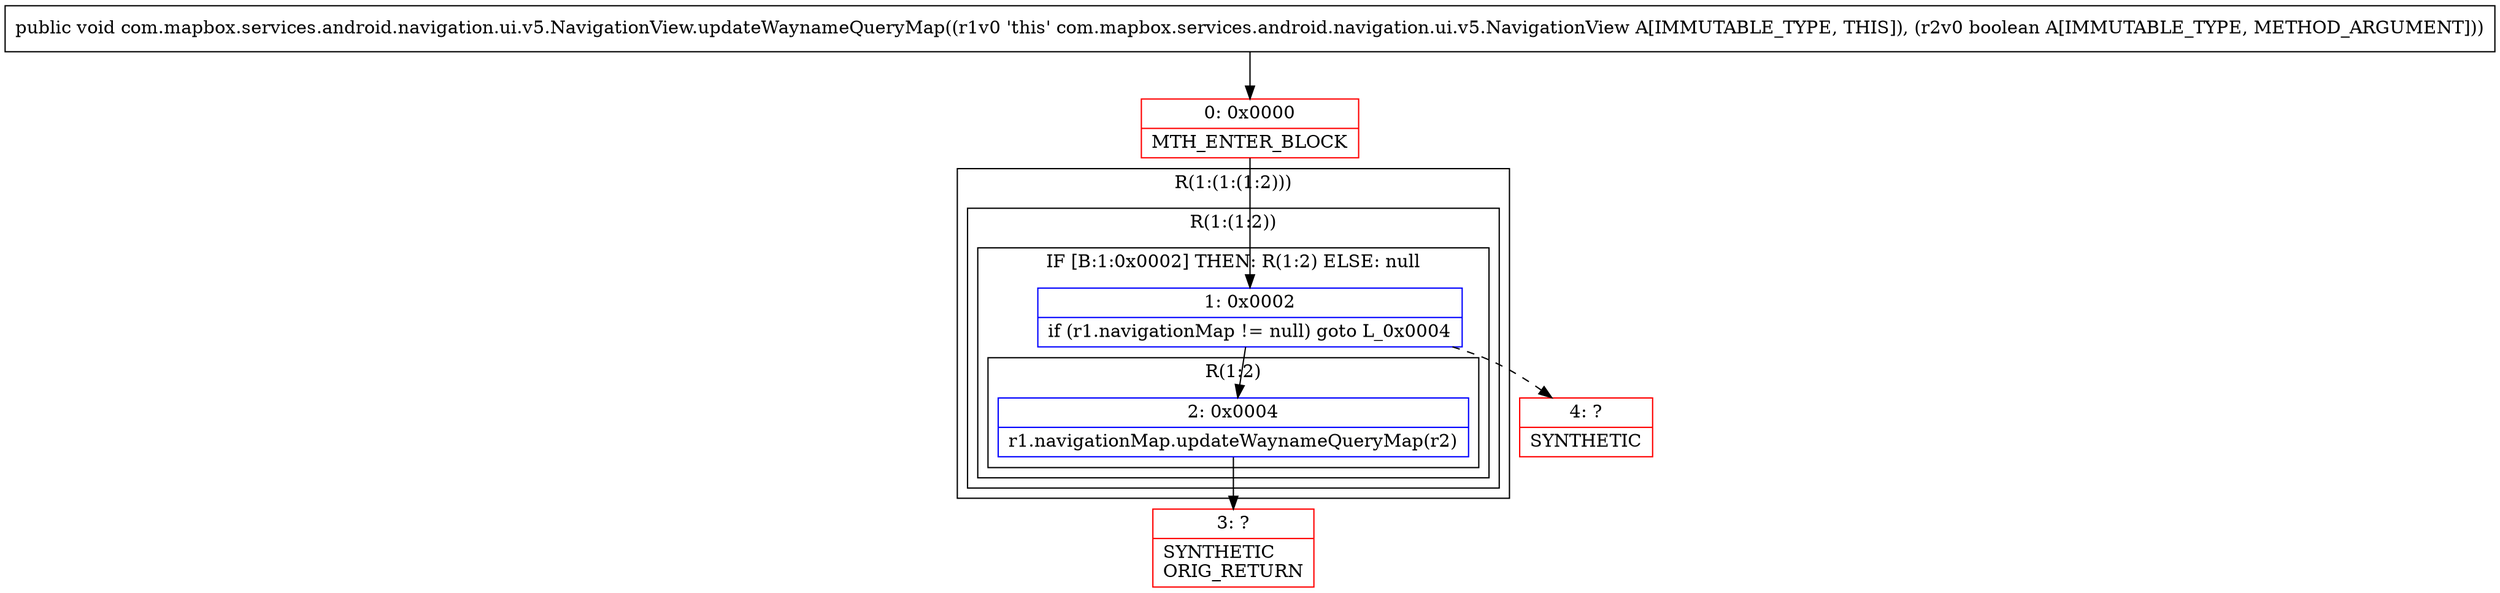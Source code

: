 digraph "CFG forcom.mapbox.services.android.navigation.ui.v5.NavigationView.updateWaynameQueryMap(Z)V" {
subgraph cluster_Region_1598916929 {
label = "R(1:(1:(1:2)))";
node [shape=record,color=blue];
subgraph cluster_Region_1105560556 {
label = "R(1:(1:2))";
node [shape=record,color=blue];
subgraph cluster_IfRegion_1378511556 {
label = "IF [B:1:0x0002] THEN: R(1:2) ELSE: null";
node [shape=record,color=blue];
Node_1 [shape=record,label="{1\:\ 0x0002|if (r1.navigationMap != null) goto L_0x0004\l}"];
subgraph cluster_Region_1282443818 {
label = "R(1:2)";
node [shape=record,color=blue];
Node_2 [shape=record,label="{2\:\ 0x0004|r1.navigationMap.updateWaynameQueryMap(r2)\l}"];
}
}
}
}
Node_0 [shape=record,color=red,label="{0\:\ 0x0000|MTH_ENTER_BLOCK\l}"];
Node_3 [shape=record,color=red,label="{3\:\ ?|SYNTHETIC\lORIG_RETURN\l}"];
Node_4 [shape=record,color=red,label="{4\:\ ?|SYNTHETIC\l}"];
MethodNode[shape=record,label="{public void com.mapbox.services.android.navigation.ui.v5.NavigationView.updateWaynameQueryMap((r1v0 'this' com.mapbox.services.android.navigation.ui.v5.NavigationView A[IMMUTABLE_TYPE, THIS]), (r2v0 boolean A[IMMUTABLE_TYPE, METHOD_ARGUMENT])) }"];
MethodNode -> Node_0;
Node_1 -> Node_2;
Node_1 -> Node_4[style=dashed];
Node_2 -> Node_3;
Node_0 -> Node_1;
}

